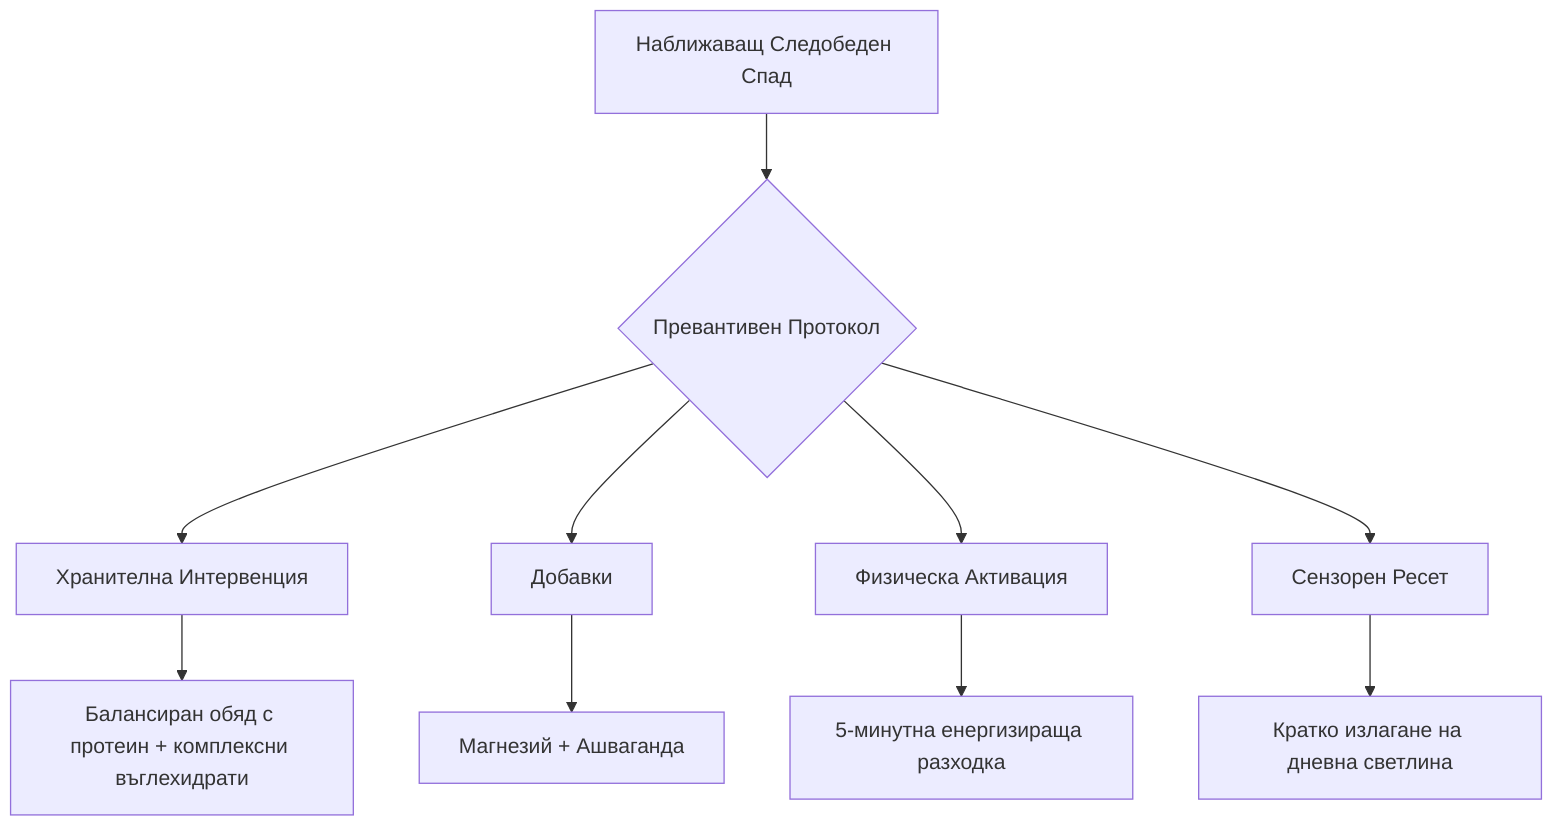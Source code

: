 flowchart TD
    A[Наближаващ Следобеден Спад] --> B{Превантивен Протокол}
    B --> C[Хранителна Интервенция]
    C --> D[Балансиран обяд с протеин + комплексни въглехидрати]
    B --> E[Добавки]
    E --> F[Магнезий + Ашваганда]
    B --> G[Физическа Активация]
    G --> H[5-минутна енергизираща разходка]
    B --> I[Сензорен Ресет]
    I --> J[Кратко излагане на дневна светлина]